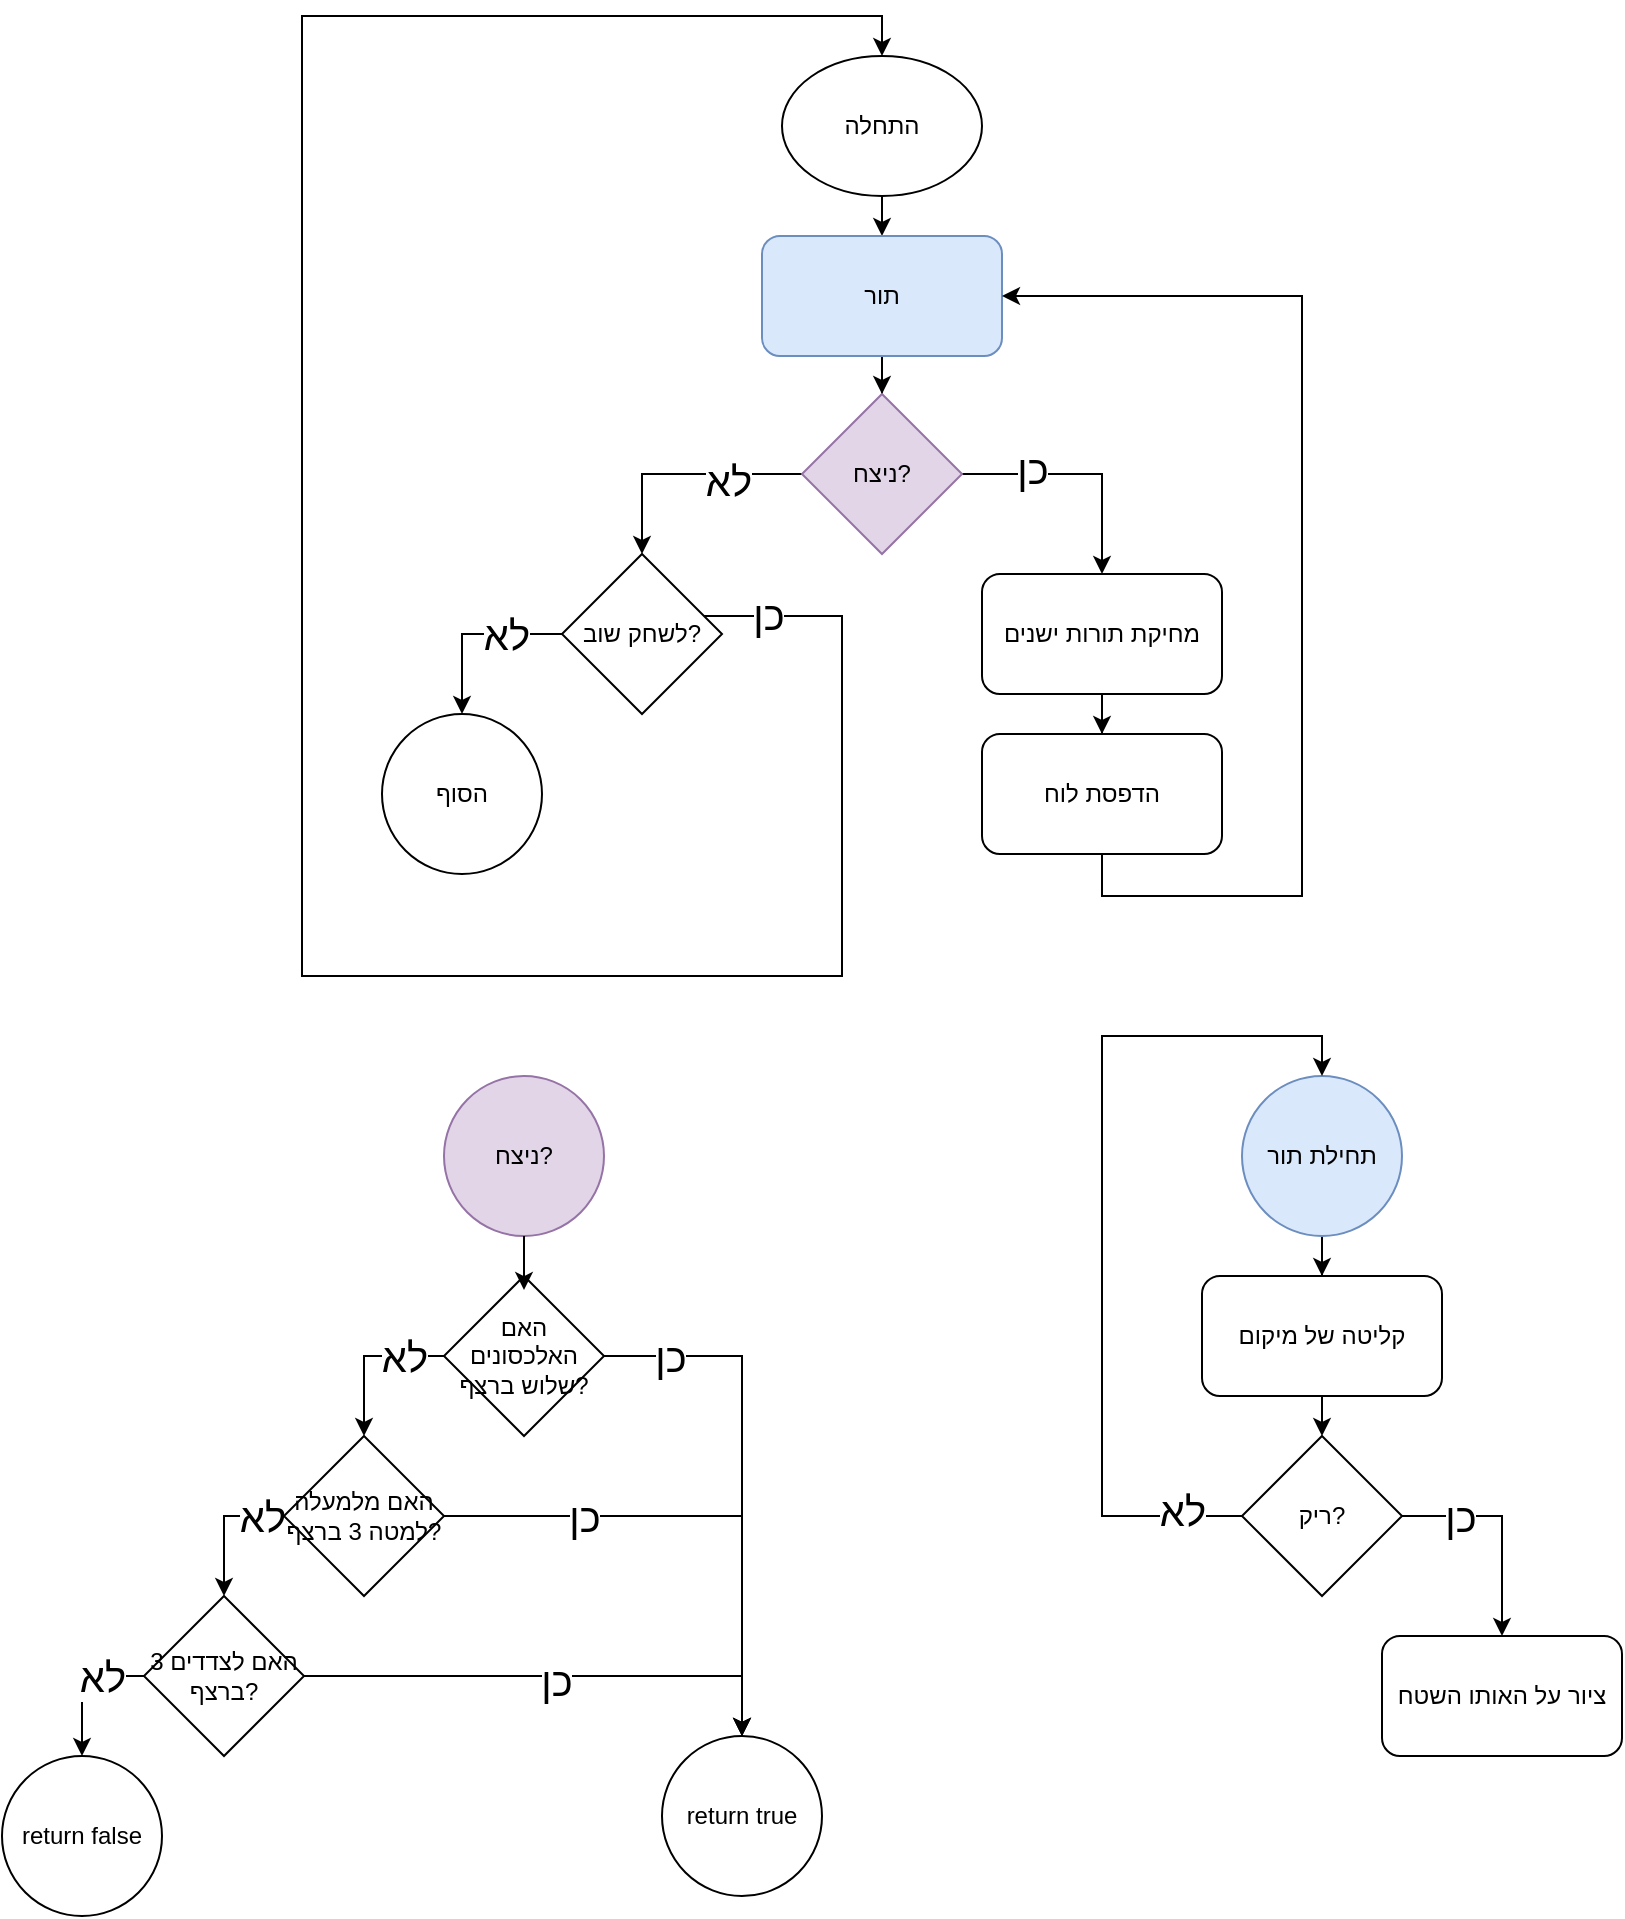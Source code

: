 <mxfile version="24.7.13">
  <diagram name="‫עמוד-1‬" id="iTn7Wz-PTEFMExfaBr3o">
    <mxGraphModel dx="1050" dy="565" grid="1" gridSize="10" guides="1" tooltips="1" connect="1" arrows="1" fold="1" page="1" pageScale="1" pageWidth="850" pageHeight="1100" math="0" shadow="0">
      <root>
        <mxCell id="0" />
        <mxCell id="1" parent="0" />
        <mxCell id="0lCqU5MyN8-hlzOgNvq0-24" style="edgeStyle=orthogonalEdgeStyle;rounded=0;orthogonalLoop=1;jettySize=auto;html=1;exitX=0.5;exitY=1;exitDx=0;exitDy=0;entryX=0.5;entryY=0;entryDx=0;entryDy=0;" parent="1" source="0lCqU5MyN8-hlzOgNvq0-1" target="0lCqU5MyN8-hlzOgNvq0-2" edge="1">
          <mxGeometry relative="1" as="geometry" />
        </mxCell>
        <mxCell id="0lCqU5MyN8-hlzOgNvq0-1" value="התחלה" style="ellipse;whiteSpace=wrap;html=1;" parent="1" vertex="1">
          <mxGeometry x="390" y="30" width="100" height="70" as="geometry" />
        </mxCell>
        <mxCell id="0lCqU5MyN8-hlzOgNvq0-36" style="edgeStyle=orthogonalEdgeStyle;rounded=0;orthogonalLoop=1;jettySize=auto;html=1;exitX=0.5;exitY=1;exitDx=0;exitDy=0;" parent="1" source="0lCqU5MyN8-hlzOgNvq0-2" target="0lCqU5MyN8-hlzOgNvq0-6" edge="1">
          <mxGeometry relative="1" as="geometry" />
        </mxCell>
        <mxCell id="0lCqU5MyN8-hlzOgNvq0-2" value="תור" style="rounded=1;whiteSpace=wrap;html=1;labelBackgroundColor=none;labelBorderColor=none;fillColor=#dae8fc;strokeColor=#6c8ebf;" parent="1" vertex="1">
          <mxGeometry x="380" y="120" width="120" height="60" as="geometry" />
        </mxCell>
        <mxCell id="0lCqU5MyN8-hlzOgNvq0-11" style="edgeStyle=orthogonalEdgeStyle;rounded=0;orthogonalLoop=1;jettySize=auto;html=1;exitX=0.5;exitY=1;exitDx=0;exitDy=0;" parent="1" source="0lCqU5MyN8-hlzOgNvq0-5" target="0lCqU5MyN8-hlzOgNvq0-7" edge="1">
          <mxGeometry relative="1" as="geometry" />
        </mxCell>
        <mxCell id="0lCqU5MyN8-hlzOgNvq0-5" value="מחיקת תורות ישנים" style="rounded=1;whiteSpace=wrap;html=1;" parent="1" vertex="1">
          <mxGeometry x="490" y="289" width="120" height="60" as="geometry" />
        </mxCell>
        <mxCell id="0lCqU5MyN8-hlzOgNvq0-10" style="edgeStyle=orthogonalEdgeStyle;rounded=0;orthogonalLoop=1;jettySize=auto;html=1;" parent="1" source="0lCqU5MyN8-hlzOgNvq0-6" target="0lCqU5MyN8-hlzOgNvq0-5" edge="1">
          <mxGeometry relative="1" as="geometry" />
        </mxCell>
        <mxCell id="0lCqU5MyN8-hlzOgNvq0-15" value="כן" style="edgeLabel;html=1;align=center;verticalAlign=middle;resizable=0;points=[];fontSize=20;" parent="0lCqU5MyN8-hlzOgNvq0-10" vertex="1" connectable="0">
          <mxGeometry x="-0.417" y="3" relative="1" as="geometry">
            <mxPoint as="offset" />
          </mxGeometry>
        </mxCell>
        <mxCell id="0lCqU5MyN8-hlzOgNvq0-14" style="edgeStyle=orthogonalEdgeStyle;rounded=0;orthogonalLoop=1;jettySize=auto;html=1;entryX=0.5;entryY=0;entryDx=0;entryDy=0;" parent="1" source="0lCqU5MyN8-hlzOgNvq0-6" target="0lCqU5MyN8-hlzOgNvq0-9" edge="1">
          <mxGeometry relative="1" as="geometry" />
        </mxCell>
        <mxCell id="0lCqU5MyN8-hlzOgNvq0-16" value="לא" style="edgeLabel;html=1;align=center;verticalAlign=middle;resizable=0;points=[];fontSize=20;" parent="0lCqU5MyN8-hlzOgNvq0-14" vertex="1" connectable="0">
          <mxGeometry x="-0.383" y="3" relative="1" as="geometry">
            <mxPoint as="offset" />
          </mxGeometry>
        </mxCell>
        <mxCell id="0lCqU5MyN8-hlzOgNvq0-6" value="ניצח?" style="rhombus;whiteSpace=wrap;html=1;fillColor=#e1d5e7;strokeColor=#9673a6;" parent="1" vertex="1">
          <mxGeometry x="400" y="199" width="80" height="80" as="geometry" />
        </mxCell>
        <mxCell id="0lCqU5MyN8-hlzOgNvq0-13" style="edgeStyle=orthogonalEdgeStyle;rounded=0;orthogonalLoop=1;jettySize=auto;html=1;entryX=1;entryY=0.5;entryDx=0;entryDy=0;" parent="1" source="0lCqU5MyN8-hlzOgNvq0-7" target="0lCqU5MyN8-hlzOgNvq0-2" edge="1">
          <mxGeometry relative="1" as="geometry">
            <Array as="points">
              <mxPoint x="550" y="450" />
              <mxPoint x="650" y="450" />
              <mxPoint x="650" y="150" />
            </Array>
          </mxGeometry>
        </mxCell>
        <mxCell id="0lCqU5MyN8-hlzOgNvq0-7" value="הדפסת לוח" style="rounded=1;whiteSpace=wrap;html=1;" parent="1" vertex="1">
          <mxGeometry x="490" y="369" width="120" height="60" as="geometry" />
        </mxCell>
        <mxCell id="0lCqU5MyN8-hlzOgNvq0-17" style="edgeStyle=orthogonalEdgeStyle;rounded=0;orthogonalLoop=1;jettySize=auto;html=1;entryX=0.5;entryY=0;entryDx=0;entryDy=0;" parent="1" source="0lCqU5MyN8-hlzOgNvq0-9" target="0lCqU5MyN8-hlzOgNvq0-1" edge="1">
          <mxGeometry relative="1" as="geometry">
            <Array as="points">
              <mxPoint x="420" y="310" />
              <mxPoint x="420" y="490" />
              <mxPoint x="150" y="490" />
              <mxPoint x="150" y="10" />
              <mxPoint x="440" y="10" />
            </Array>
          </mxGeometry>
        </mxCell>
        <mxCell id="0lCqU5MyN8-hlzOgNvq0-18" value="כן" style="edgeLabel;html=1;align=center;verticalAlign=middle;resizable=0;points=[];fontSize=20;" parent="0lCqU5MyN8-hlzOgNvq0-17" vertex="1" connectable="0">
          <mxGeometry x="-0.952" y="1" relative="1" as="geometry">
            <mxPoint as="offset" />
          </mxGeometry>
        </mxCell>
        <mxCell id="0lCqU5MyN8-hlzOgNvq0-21" style="edgeStyle=orthogonalEdgeStyle;rounded=0;orthogonalLoop=1;jettySize=auto;html=1;entryX=0.5;entryY=0;entryDx=0;entryDy=0;" parent="1" source="0lCqU5MyN8-hlzOgNvq0-9" target="0lCqU5MyN8-hlzOgNvq0-20" edge="1">
          <mxGeometry relative="1" as="geometry" />
        </mxCell>
        <mxCell id="0lCqU5MyN8-hlzOgNvq0-22" value="לא" style="edgeLabel;html=1;align=center;verticalAlign=middle;resizable=0;points=[];fontSize=20;" parent="0lCqU5MyN8-hlzOgNvq0-21" vertex="1" connectable="0">
          <mxGeometry x="-0.378" relative="1" as="geometry">
            <mxPoint as="offset" />
          </mxGeometry>
        </mxCell>
        <mxCell id="0lCqU5MyN8-hlzOgNvq0-9" value="לשחק שוב?" style="rhombus;whiteSpace=wrap;html=1;" parent="1" vertex="1">
          <mxGeometry x="280" y="279" width="80" height="80" as="geometry" />
        </mxCell>
        <mxCell id="0lCqU5MyN8-hlzOgNvq0-20" value="הסוף" style="ellipse;whiteSpace=wrap;html=1;aspect=fixed;" parent="1" vertex="1">
          <mxGeometry x="190" y="359" width="80" height="80" as="geometry" />
        </mxCell>
        <mxCell id="0lCqU5MyN8-hlzOgNvq0-30" style="edgeStyle=orthogonalEdgeStyle;rounded=0;orthogonalLoop=1;jettySize=auto;html=1;exitX=0.5;exitY=1;exitDx=0;exitDy=0;" parent="1" source="0lCqU5MyN8-hlzOgNvq0-26" target="0lCqU5MyN8-hlzOgNvq0-27" edge="1">
          <mxGeometry relative="1" as="geometry" />
        </mxCell>
        <mxCell id="0lCqU5MyN8-hlzOgNvq0-26" value="תחילת תור" style="ellipse;whiteSpace=wrap;html=1;aspect=fixed;fillColor=#dae8fc;strokeColor=#6c8ebf;" parent="1" vertex="1">
          <mxGeometry x="620" y="540" width="80" height="80" as="geometry" />
        </mxCell>
        <mxCell id="0lCqU5MyN8-hlzOgNvq0-31" style="edgeStyle=orthogonalEdgeStyle;rounded=0;orthogonalLoop=1;jettySize=auto;html=1;exitX=0.5;exitY=1;exitDx=0;exitDy=0;entryX=0.5;entryY=0;entryDx=0;entryDy=0;" parent="1" source="0lCqU5MyN8-hlzOgNvq0-27" target="0lCqU5MyN8-hlzOgNvq0-28" edge="1">
          <mxGeometry relative="1" as="geometry" />
        </mxCell>
        <mxCell id="0lCqU5MyN8-hlzOgNvq0-27" value="קליטה של מיקום" style="rounded=1;whiteSpace=wrap;html=1;" parent="1" vertex="1">
          <mxGeometry x="600" y="640" width="120" height="60" as="geometry" />
        </mxCell>
        <mxCell id="0lCqU5MyN8-hlzOgNvq0-32" style="edgeStyle=orthogonalEdgeStyle;rounded=0;orthogonalLoop=1;jettySize=auto;html=1;exitX=1;exitY=0.5;exitDx=0;exitDy=0;" parent="1" source="0lCqU5MyN8-hlzOgNvq0-28" target="0lCqU5MyN8-hlzOgNvq0-29" edge="1">
          <mxGeometry relative="1" as="geometry" />
        </mxCell>
        <mxCell id="0lCqU5MyN8-hlzOgNvq0-33" value="&lt;font style=&quot;font-size: 20px;&quot;&gt;כן&lt;/font&gt;" style="edgeLabel;html=1;align=center;verticalAlign=middle;resizable=0;points=[];" parent="0lCqU5MyN8-hlzOgNvq0-32" vertex="1" connectable="0">
          <mxGeometry x="-0.473" relative="1" as="geometry">
            <mxPoint as="offset" />
          </mxGeometry>
        </mxCell>
        <mxCell id="0lCqU5MyN8-hlzOgNvq0-34" style="edgeStyle=orthogonalEdgeStyle;rounded=0;orthogonalLoop=1;jettySize=auto;html=1;exitX=0;exitY=0.5;exitDx=0;exitDy=0;entryX=0.5;entryY=0;entryDx=0;entryDy=0;" parent="1" source="0lCqU5MyN8-hlzOgNvq0-28" target="0lCqU5MyN8-hlzOgNvq0-26" edge="1">
          <mxGeometry relative="1" as="geometry">
            <Array as="points">
              <mxPoint x="550" y="760" />
              <mxPoint x="550" y="520" />
              <mxPoint x="660" y="520" />
            </Array>
          </mxGeometry>
        </mxCell>
        <mxCell id="0lCqU5MyN8-hlzOgNvq0-35" value="&lt;font style=&quot;font-size: 20px;&quot;&gt;לא&lt;/font&gt;" style="edgeLabel;html=1;align=center;verticalAlign=middle;resizable=0;points=[];" parent="0lCqU5MyN8-hlzOgNvq0-34" vertex="1" connectable="0">
          <mxGeometry x="-0.864" y="-3" relative="1" as="geometry">
            <mxPoint as="offset" />
          </mxGeometry>
        </mxCell>
        <mxCell id="0lCqU5MyN8-hlzOgNvq0-28" value="ריק?" style="rhombus;whiteSpace=wrap;html=1;" parent="1" vertex="1">
          <mxGeometry x="620" y="720" width="80" height="80" as="geometry" />
        </mxCell>
        <mxCell id="0lCqU5MyN8-hlzOgNvq0-29" value="ציור על האותו השטח" style="rounded=1;whiteSpace=wrap;html=1;" parent="1" vertex="1">
          <mxGeometry x="690" y="820" width="120" height="60" as="geometry" />
        </mxCell>
        <mxCell id="0lCqU5MyN8-hlzOgNvq0-37" value="ניצח?" style="ellipse;whiteSpace=wrap;html=1;aspect=fixed;fillColor=#e1d5e7;strokeColor=#9673a6;" parent="1" vertex="1">
          <mxGeometry x="221" y="540" width="80" height="80" as="geometry" />
        </mxCell>
        <mxCell id="0lCqU5MyN8-hlzOgNvq0-41" value="&lt;font style=&quot;font-size: 20px;&quot;&gt;לא&lt;/font&gt;" style="edgeStyle=orthogonalEdgeStyle;rounded=0;orthogonalLoop=1;jettySize=auto;html=1;exitX=0;exitY=0.5;exitDx=0;exitDy=0;" parent="1" source="0lCqU5MyN8-hlzOgNvq0-38" target="0lCqU5MyN8-hlzOgNvq0-39" edge="1">
          <mxGeometry x="-0.5" relative="1" as="geometry">
            <mxPoint as="offset" />
          </mxGeometry>
        </mxCell>
        <mxCell id="0lCqU5MyN8-hlzOgNvq0-53" style="edgeStyle=orthogonalEdgeStyle;rounded=0;orthogonalLoop=1;jettySize=auto;html=1;exitX=1;exitY=0.5;exitDx=0;exitDy=0;" parent="1" source="0lCqU5MyN8-hlzOgNvq0-38" target="0lCqU5MyN8-hlzOgNvq0-52" edge="1">
          <mxGeometry relative="1" as="geometry" />
        </mxCell>
        <mxCell id="0lCqU5MyN8-hlzOgNvq0-38" value="האם האלכסונים שלוש ברצף?" style="rhombus;whiteSpace=wrap;html=1;" parent="1" vertex="1">
          <mxGeometry x="221" y="640" width="80" height="80" as="geometry" />
        </mxCell>
        <mxCell id="0lCqU5MyN8-hlzOgNvq0-42" style="edgeStyle=orthogonalEdgeStyle;rounded=0;orthogonalLoop=1;jettySize=auto;html=1;exitX=0;exitY=0.5;exitDx=0;exitDy=0;" parent="1" source="0lCqU5MyN8-hlzOgNvq0-39" target="0lCqU5MyN8-hlzOgNvq0-40" edge="1">
          <mxGeometry relative="1" as="geometry" />
        </mxCell>
        <mxCell id="0lCqU5MyN8-hlzOgNvq0-43" value="לא" style="edgeLabel;html=1;align=center;verticalAlign=middle;resizable=0;points=[];" parent="0lCqU5MyN8-hlzOgNvq0-42" vertex="1" connectable="0">
          <mxGeometry x="-0.629" y="-1" relative="1" as="geometry">
            <mxPoint as="offset" />
          </mxGeometry>
        </mxCell>
        <mxCell id="0lCqU5MyN8-hlzOgNvq0-44" value="&lt;font style=&quot;font-size: 20px;&quot;&gt;לא&lt;/font&gt;" style="edgeLabel;html=1;align=center;verticalAlign=middle;resizable=0;points=[];" parent="0lCqU5MyN8-hlzOgNvq0-42" vertex="1" connectable="0">
          <mxGeometry x="-0.686" relative="1" as="geometry">
            <mxPoint as="offset" />
          </mxGeometry>
        </mxCell>
        <mxCell id="0lCqU5MyN8-hlzOgNvq0-54" style="edgeStyle=orthogonalEdgeStyle;rounded=0;orthogonalLoop=1;jettySize=auto;html=1;" parent="1" source="0lCqU5MyN8-hlzOgNvq0-39" target="0lCqU5MyN8-hlzOgNvq0-52" edge="1">
          <mxGeometry relative="1" as="geometry" />
        </mxCell>
        <mxCell id="0lCqU5MyN8-hlzOgNvq0-60" value="&lt;span style=&quot;color: rgba(0, 0, 0, 0); font-family: monospace; font-size: 0px; text-align: start; background-color: rgb(251, 251, 251);&quot;&gt;%3CmxGraphModel%3E%3Croot%3E%3CmxCell%20id%3D%220%22%2F%3E%3CmxCell%20id%3D%221%22%20parent%3D%220%22%2F%3E%3CmxCell%20id%3D%222%22%20value%3D%22%D7%9B%D7%9F%22%20style%3D%22edgeLabel%3Bhtml%3D1%3Balign%3Dcenter%3BverticalAlign%3Dmiddle%3Bresizable%3D0%3Bpoints%3D%5B%5D%3BfontSize%3D20%3B%22%20vertex%3D%221%22%20connectable%3D%220%22%20parent%3D%221%22%3E%3CmxGeometry%20x%3D%22334%22%20y%3D%22680%22%20as%3D%22geometry%22%2F%3E%3C%2FmxCell%3E%3C%2Froot%3E%3C%2FmxGraphModel%3E&lt;/span&gt;" style="edgeLabel;html=1;align=center;verticalAlign=middle;resizable=0;points=[];" parent="0lCqU5MyN8-hlzOgNvq0-54" vertex="1" connectable="0">
          <mxGeometry x="-0.444" y="-1" relative="1" as="geometry">
            <mxPoint as="offset" />
          </mxGeometry>
        </mxCell>
        <mxCell id="0lCqU5MyN8-hlzOgNvq0-61" value="כן" style="edgeLabel;html=1;align=center;verticalAlign=middle;resizable=0;points=[];fontSize=20;" parent="0lCqU5MyN8-hlzOgNvq0-54" vertex="1" connectable="0">
          <mxGeometry x="-0.46" relative="1" as="geometry">
            <mxPoint as="offset" />
          </mxGeometry>
        </mxCell>
        <mxCell id="0lCqU5MyN8-hlzOgNvq0-39" value="האם מלמעלה למטה 3 ברצף?" style="rhombus;whiteSpace=wrap;html=1;" parent="1" vertex="1">
          <mxGeometry x="141" y="720" width="80" height="80" as="geometry" />
        </mxCell>
        <mxCell id="0lCqU5MyN8-hlzOgNvq0-47" value="" style="edgeStyle=orthogonalEdgeStyle;rounded=0;orthogonalLoop=1;jettySize=auto;html=1;exitX=0;exitY=0.5;exitDx=0;exitDy=0;fontSize=20;" parent="1" source="0lCqU5MyN8-hlzOgNvq0-40" target="0lCqU5MyN8-hlzOgNvq0-46" edge="1">
          <mxGeometry x="0.718" y="20" relative="1" as="geometry">
            <mxPoint as="offset" />
          </mxGeometry>
        </mxCell>
        <mxCell id="0lCqU5MyN8-hlzOgNvq0-50" value="לא" style="edgeLabel;html=1;align=center;verticalAlign=middle;resizable=0;points=[];fontSize=20;" parent="0lCqU5MyN8-hlzOgNvq0-47" vertex="1" connectable="0">
          <mxGeometry x="-0.239" y="-2" relative="1" as="geometry">
            <mxPoint x="6" y="2" as="offset" />
          </mxGeometry>
        </mxCell>
        <mxCell id="0lCqU5MyN8-hlzOgNvq0-55" style="edgeStyle=orthogonalEdgeStyle;rounded=0;orthogonalLoop=1;jettySize=auto;html=1;" parent="1" source="0lCqU5MyN8-hlzOgNvq0-40" target="0lCqU5MyN8-hlzOgNvq0-52" edge="1">
          <mxGeometry relative="1" as="geometry">
            <Array as="points">
              <mxPoint x="370" y="840" />
            </Array>
          </mxGeometry>
        </mxCell>
        <mxCell id="0lCqU5MyN8-hlzOgNvq0-62" value="כן" style="edgeLabel;html=1;align=center;verticalAlign=middle;resizable=0;points=[];fontSize=20;" parent="0lCqU5MyN8-hlzOgNvq0-55" vertex="1" connectable="0">
          <mxGeometry x="0.012" y="-2" relative="1" as="geometry">
            <mxPoint as="offset" />
          </mxGeometry>
        </mxCell>
        <mxCell id="0lCqU5MyN8-hlzOgNvq0-40" value="האם לצדדים 3 ברצף?" style="rhombus;whiteSpace=wrap;html=1;" parent="1" vertex="1">
          <mxGeometry x="71" y="800" width="80" height="80" as="geometry" />
        </mxCell>
        <mxCell id="0lCqU5MyN8-hlzOgNvq0-46" value="return false" style="ellipse;whiteSpace=wrap;html=1;aspect=fixed;" parent="1" vertex="1">
          <mxGeometry y="880" width="80" height="80" as="geometry" />
        </mxCell>
        <mxCell id="0lCqU5MyN8-hlzOgNvq0-51" style="edgeStyle=orthogonalEdgeStyle;rounded=0;orthogonalLoop=1;jettySize=auto;html=1;exitX=0.5;exitY=1;exitDx=0;exitDy=0;entryX=0.5;entryY=0.088;entryDx=0;entryDy=0;entryPerimeter=0;" parent="1" source="0lCqU5MyN8-hlzOgNvq0-37" target="0lCqU5MyN8-hlzOgNvq0-38" edge="1">
          <mxGeometry relative="1" as="geometry" />
        </mxCell>
        <mxCell id="0lCqU5MyN8-hlzOgNvq0-52" value="return true" style="ellipse;whiteSpace=wrap;html=1;aspect=fixed;" parent="1" vertex="1">
          <mxGeometry x="330" y="870" width="80" height="80" as="geometry" />
        </mxCell>
        <mxCell id="0lCqU5MyN8-hlzOgNvq0-57" value="כן" style="edgeLabel;html=1;align=center;verticalAlign=middle;resizable=0;points=[];fontSize=20;" parent="1" vertex="1" connectable="0">
          <mxGeometry x="334" y="680" as="geometry" />
        </mxCell>
      </root>
    </mxGraphModel>
  </diagram>
</mxfile>
